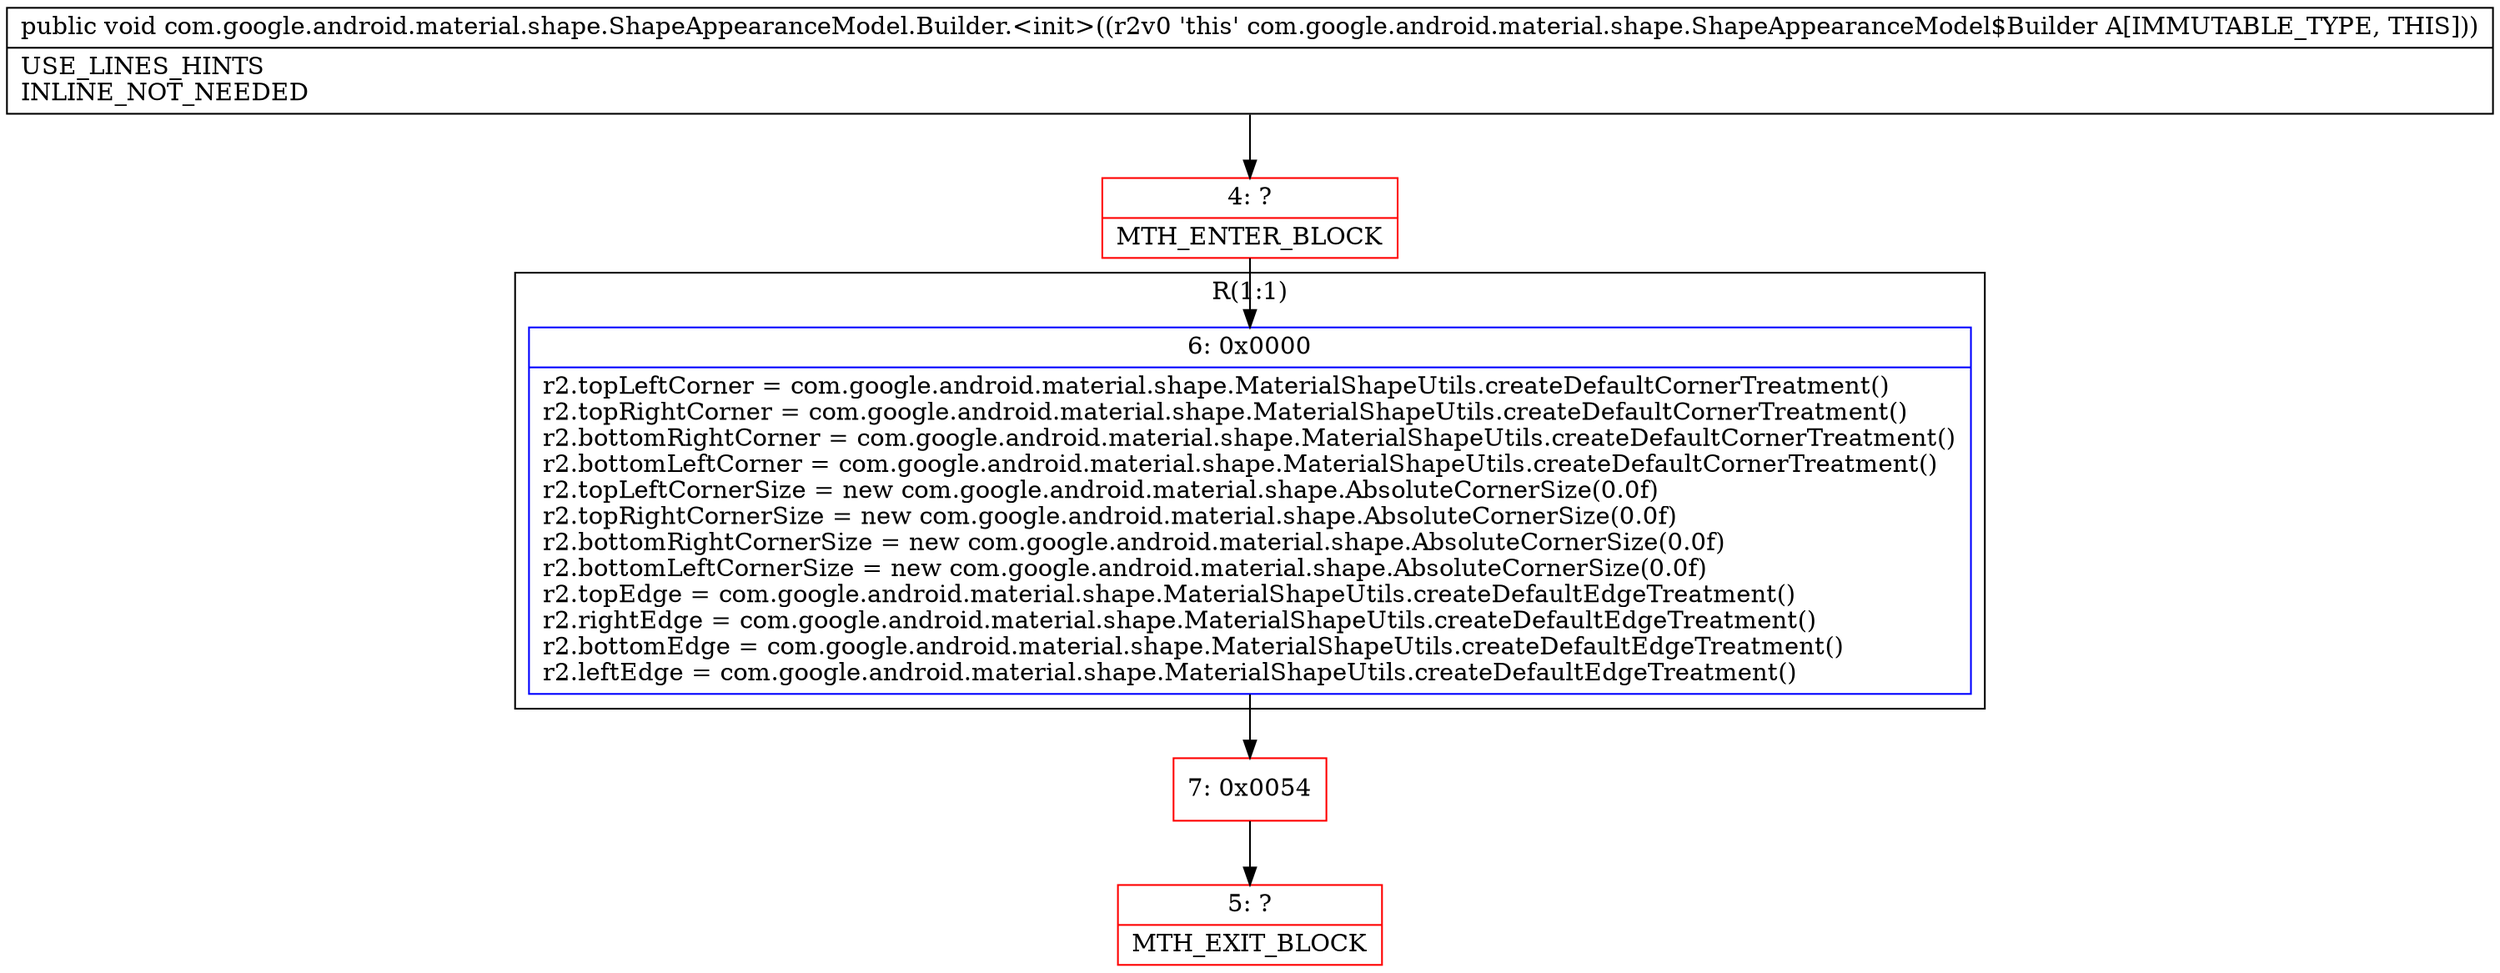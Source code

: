 digraph "CFG forcom.google.android.material.shape.ShapeAppearanceModel.Builder.\<init\>()V" {
subgraph cluster_Region_847487329 {
label = "R(1:1)";
node [shape=record,color=blue];
Node_6 [shape=record,label="{6\:\ 0x0000|r2.topLeftCorner = com.google.android.material.shape.MaterialShapeUtils.createDefaultCornerTreatment()\lr2.topRightCorner = com.google.android.material.shape.MaterialShapeUtils.createDefaultCornerTreatment()\lr2.bottomRightCorner = com.google.android.material.shape.MaterialShapeUtils.createDefaultCornerTreatment()\lr2.bottomLeftCorner = com.google.android.material.shape.MaterialShapeUtils.createDefaultCornerTreatment()\lr2.topLeftCornerSize = new com.google.android.material.shape.AbsoluteCornerSize(0.0f)\lr2.topRightCornerSize = new com.google.android.material.shape.AbsoluteCornerSize(0.0f)\lr2.bottomRightCornerSize = new com.google.android.material.shape.AbsoluteCornerSize(0.0f)\lr2.bottomLeftCornerSize = new com.google.android.material.shape.AbsoluteCornerSize(0.0f)\lr2.topEdge = com.google.android.material.shape.MaterialShapeUtils.createDefaultEdgeTreatment()\lr2.rightEdge = com.google.android.material.shape.MaterialShapeUtils.createDefaultEdgeTreatment()\lr2.bottomEdge = com.google.android.material.shape.MaterialShapeUtils.createDefaultEdgeTreatment()\lr2.leftEdge = com.google.android.material.shape.MaterialShapeUtils.createDefaultEdgeTreatment()\l}"];
}
Node_4 [shape=record,color=red,label="{4\:\ ?|MTH_ENTER_BLOCK\l}"];
Node_7 [shape=record,color=red,label="{7\:\ 0x0054}"];
Node_5 [shape=record,color=red,label="{5\:\ ?|MTH_EXIT_BLOCK\l}"];
MethodNode[shape=record,label="{public void com.google.android.material.shape.ShapeAppearanceModel.Builder.\<init\>((r2v0 'this' com.google.android.material.shape.ShapeAppearanceModel$Builder A[IMMUTABLE_TYPE, THIS]))  | USE_LINES_HINTS\lINLINE_NOT_NEEDED\l}"];
MethodNode -> Node_4;Node_6 -> Node_7;
Node_4 -> Node_6;
Node_7 -> Node_5;
}

